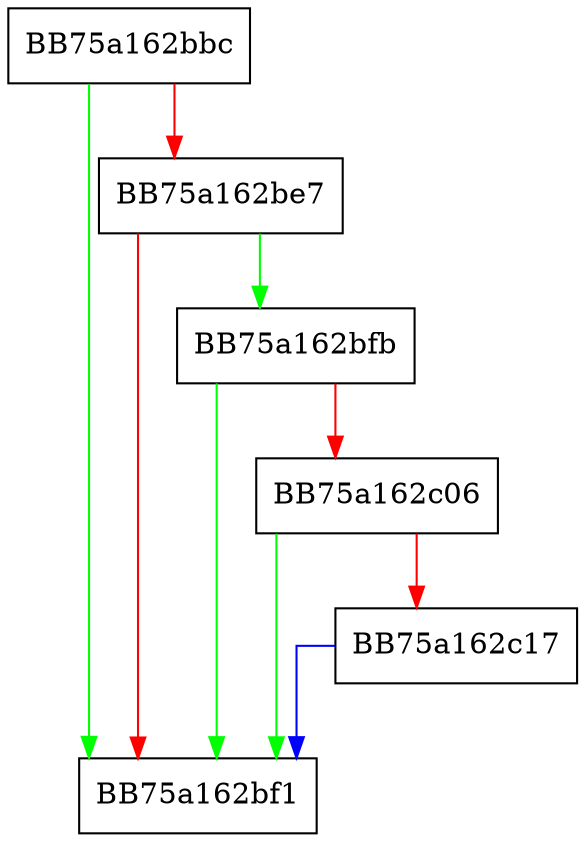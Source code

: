 digraph lua_replace {
  node [shape="box"];
  graph [splines=ortho];
  BB75a162bbc -> BB75a162bf1 [color="green"];
  BB75a162bbc -> BB75a162be7 [color="red"];
  BB75a162be7 -> BB75a162bfb [color="green"];
  BB75a162be7 -> BB75a162bf1 [color="red"];
  BB75a162bfb -> BB75a162bf1 [color="green"];
  BB75a162bfb -> BB75a162c06 [color="red"];
  BB75a162c06 -> BB75a162bf1 [color="green"];
  BB75a162c06 -> BB75a162c17 [color="red"];
  BB75a162c17 -> BB75a162bf1 [color="blue"];
}